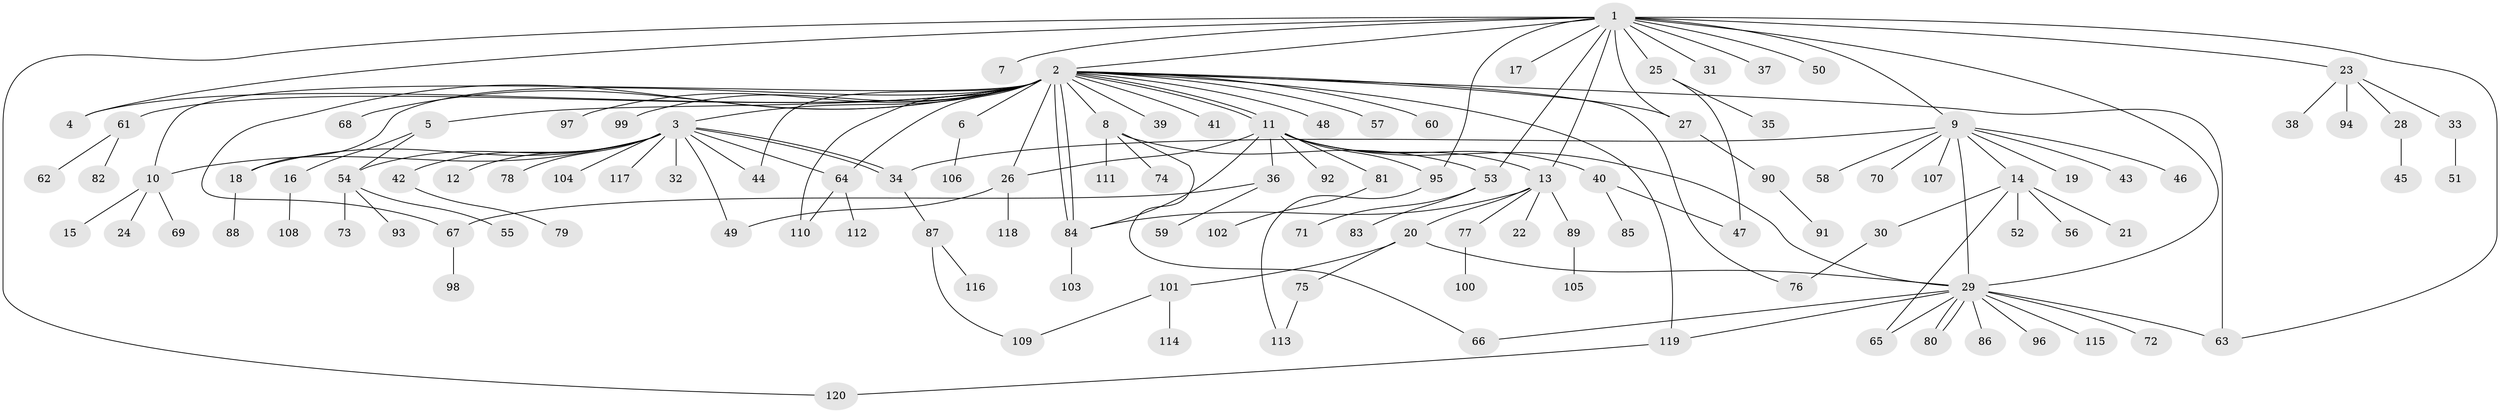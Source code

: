 // Generated by graph-tools (version 1.1) at 2025/14/03/09/25 04:14:40]
// undirected, 120 vertices, 153 edges
graph export_dot {
graph [start="1"]
  node [color=gray90,style=filled];
  1;
  2;
  3;
  4;
  5;
  6;
  7;
  8;
  9;
  10;
  11;
  12;
  13;
  14;
  15;
  16;
  17;
  18;
  19;
  20;
  21;
  22;
  23;
  24;
  25;
  26;
  27;
  28;
  29;
  30;
  31;
  32;
  33;
  34;
  35;
  36;
  37;
  38;
  39;
  40;
  41;
  42;
  43;
  44;
  45;
  46;
  47;
  48;
  49;
  50;
  51;
  52;
  53;
  54;
  55;
  56;
  57;
  58;
  59;
  60;
  61;
  62;
  63;
  64;
  65;
  66;
  67;
  68;
  69;
  70;
  71;
  72;
  73;
  74;
  75;
  76;
  77;
  78;
  79;
  80;
  81;
  82;
  83;
  84;
  85;
  86;
  87;
  88;
  89;
  90;
  91;
  92;
  93;
  94;
  95;
  96;
  97;
  98;
  99;
  100;
  101;
  102;
  103;
  104;
  105;
  106;
  107;
  108;
  109;
  110;
  111;
  112;
  113;
  114;
  115;
  116;
  117;
  118;
  119;
  120;
  1 -- 2;
  1 -- 4;
  1 -- 7;
  1 -- 9;
  1 -- 13;
  1 -- 17;
  1 -- 23;
  1 -- 25;
  1 -- 27;
  1 -- 29;
  1 -- 31;
  1 -- 37;
  1 -- 50;
  1 -- 53;
  1 -- 63;
  1 -- 95;
  1 -- 120;
  2 -- 3;
  2 -- 4;
  2 -- 5;
  2 -- 6;
  2 -- 8;
  2 -- 10;
  2 -- 11;
  2 -- 11;
  2 -- 18;
  2 -- 26;
  2 -- 27;
  2 -- 39;
  2 -- 41;
  2 -- 44;
  2 -- 48;
  2 -- 57;
  2 -- 60;
  2 -- 61;
  2 -- 63;
  2 -- 64;
  2 -- 67;
  2 -- 68;
  2 -- 76;
  2 -- 84;
  2 -- 84;
  2 -- 97;
  2 -- 99;
  2 -- 110;
  2 -- 119;
  3 -- 10;
  3 -- 12;
  3 -- 18;
  3 -- 32;
  3 -- 34;
  3 -- 34;
  3 -- 42;
  3 -- 44;
  3 -- 49;
  3 -- 54;
  3 -- 64;
  3 -- 78;
  3 -- 104;
  3 -- 117;
  5 -- 16;
  5 -- 54;
  6 -- 106;
  8 -- 53;
  8 -- 66;
  8 -- 74;
  8 -- 111;
  9 -- 14;
  9 -- 19;
  9 -- 29;
  9 -- 34;
  9 -- 43;
  9 -- 46;
  9 -- 58;
  9 -- 70;
  9 -- 107;
  10 -- 15;
  10 -- 24;
  10 -- 69;
  11 -- 13;
  11 -- 26;
  11 -- 29;
  11 -- 36;
  11 -- 40;
  11 -- 81;
  11 -- 84;
  11 -- 92;
  11 -- 95;
  13 -- 20;
  13 -- 22;
  13 -- 77;
  13 -- 84;
  13 -- 89;
  14 -- 21;
  14 -- 30;
  14 -- 52;
  14 -- 56;
  14 -- 65;
  16 -- 108;
  18 -- 88;
  20 -- 29;
  20 -- 75;
  20 -- 101;
  23 -- 28;
  23 -- 33;
  23 -- 38;
  23 -- 94;
  25 -- 35;
  25 -- 47;
  26 -- 49;
  26 -- 118;
  27 -- 90;
  28 -- 45;
  29 -- 63;
  29 -- 65;
  29 -- 66;
  29 -- 72;
  29 -- 80;
  29 -- 80;
  29 -- 86;
  29 -- 96;
  29 -- 115;
  29 -- 119;
  30 -- 76;
  33 -- 51;
  34 -- 87;
  36 -- 59;
  36 -- 67;
  40 -- 47;
  40 -- 85;
  42 -- 79;
  53 -- 71;
  53 -- 83;
  54 -- 55;
  54 -- 73;
  54 -- 93;
  61 -- 62;
  61 -- 82;
  64 -- 110;
  64 -- 112;
  67 -- 98;
  75 -- 113;
  77 -- 100;
  81 -- 102;
  84 -- 103;
  87 -- 109;
  87 -- 116;
  89 -- 105;
  90 -- 91;
  95 -- 113;
  101 -- 109;
  101 -- 114;
  119 -- 120;
}
